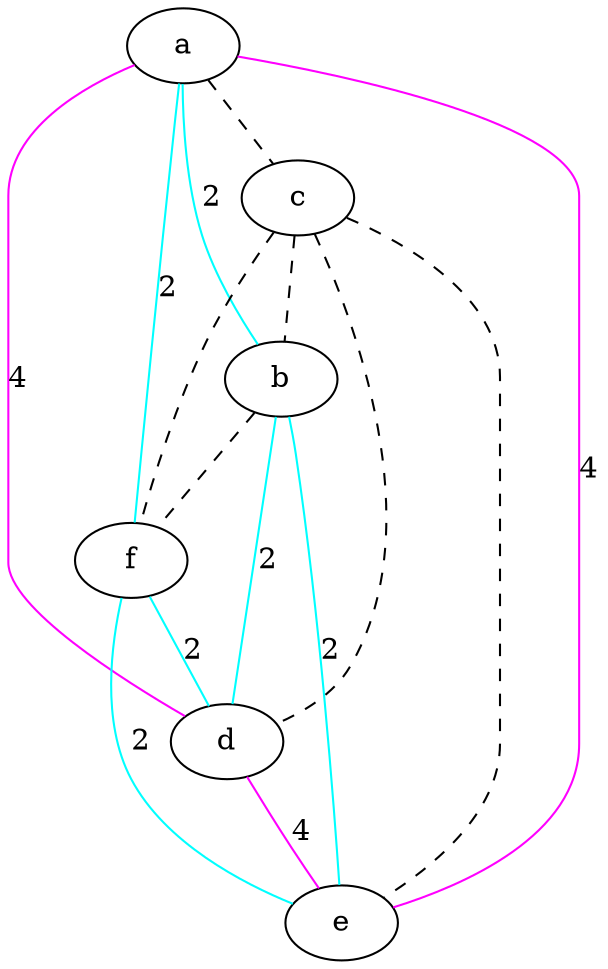strict graph "" {
a;
c;
b;
f;
d;
e;
a -- c  [color=black, style=dashed];
a -- b  [color=cyan, label=2, style=solid];
a -- f  [color=cyan, label=2, style=solid];
a -- d  [color=magenta, label=4, style=solid];
a -- e  [color=magenta, label=4, style=solid];
c -- b  [color=black, style=dashed];
c -- f  [color=black, style=dashed];
c -- d  [color=black, style=dashed];
c -- e  [color=black, style=dashed];
b -- f  [color=black, style=dashed];
b -- d  [color=cyan, label=2, style=solid];
b -- e  [color=cyan, label=2, style=solid];
f -- d  [color=cyan, label=2, style=solid];
f -- e  [color=cyan, label=2, style=solid];
d -- e  [color=magenta, label=4, style=solid];
}
